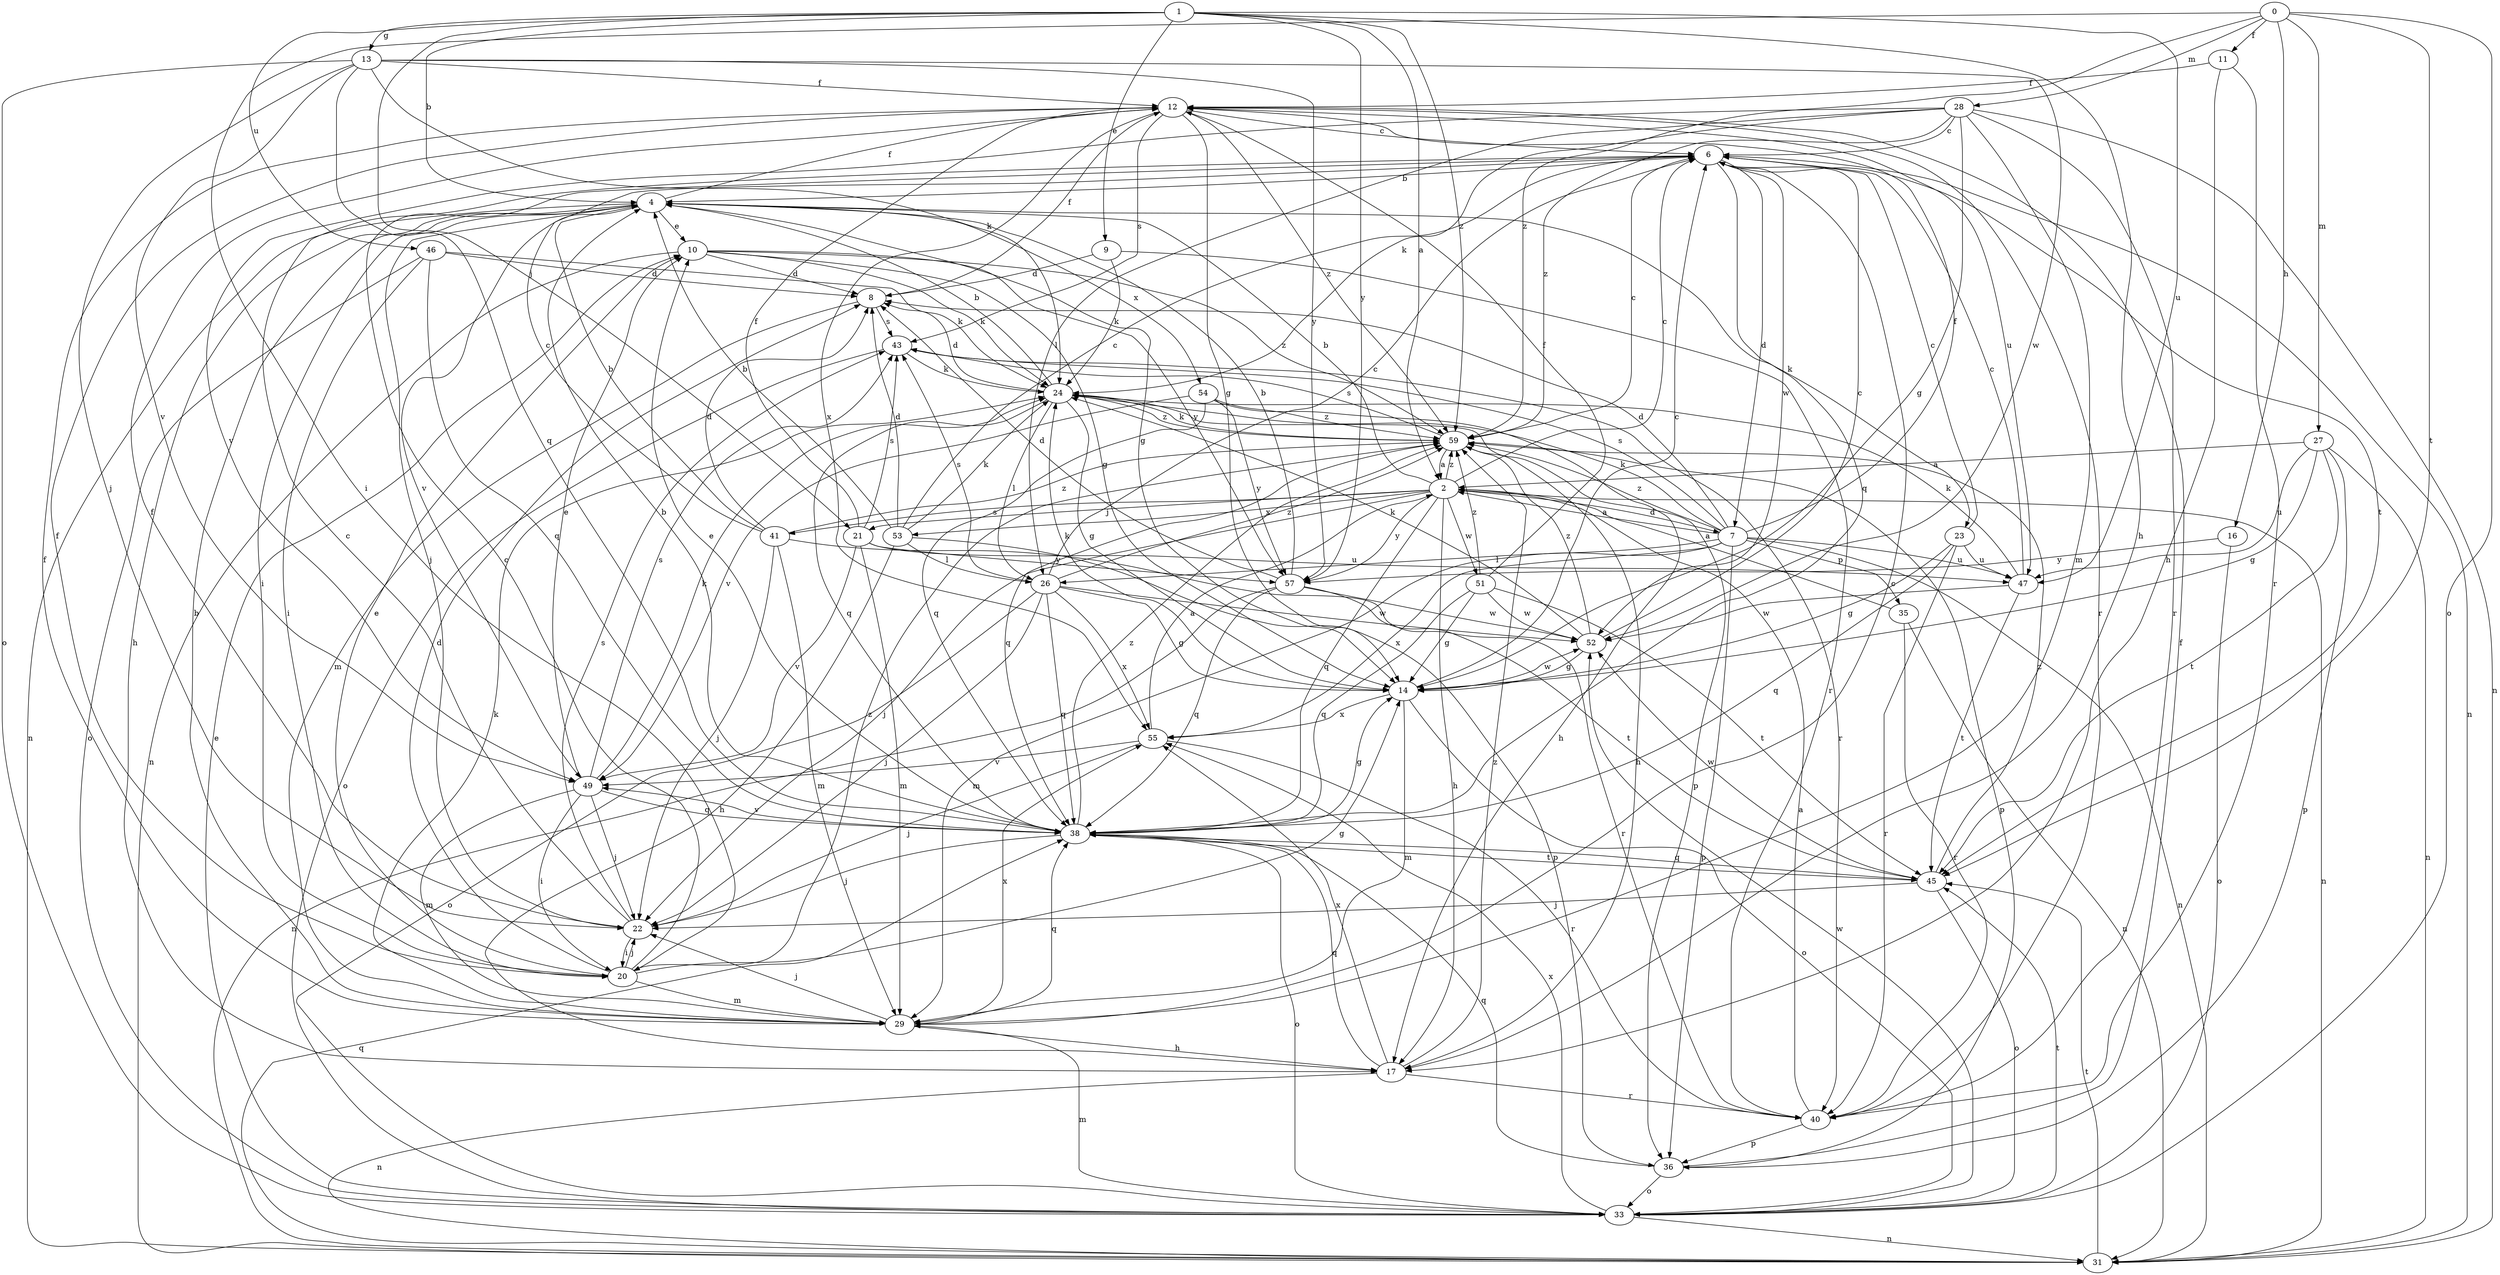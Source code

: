 strict digraph  {
0;
1;
2;
4;
6;
7;
8;
9;
10;
11;
12;
13;
14;
16;
17;
20;
21;
22;
23;
24;
26;
27;
28;
29;
31;
33;
35;
36;
38;
40;
41;
43;
45;
46;
47;
49;
51;
52;
53;
54;
55;
57;
59;
0 -> 11  [label=f];
0 -> 16  [label=h];
0 -> 20  [label=i];
0 -> 27  [label=m];
0 -> 28  [label=m];
0 -> 33  [label=o];
0 -> 45  [label=t];
0 -> 59  [label=z];
1 -> 2  [label=a];
1 -> 4  [label=b];
1 -> 9  [label=e];
1 -> 13  [label=g];
1 -> 17  [label=h];
1 -> 21  [label=j];
1 -> 46  [label=u];
1 -> 47  [label=u];
1 -> 57  [label=y];
1 -> 59  [label=z];
2 -> 4  [label=b];
2 -> 6  [label=c];
2 -> 7  [label=d];
2 -> 17  [label=h];
2 -> 21  [label=j];
2 -> 22  [label=j];
2 -> 31  [label=n];
2 -> 38  [label=q];
2 -> 41  [label=s];
2 -> 51  [label=w];
2 -> 53  [label=x];
2 -> 57  [label=y];
2 -> 59  [label=z];
4 -> 10  [label=e];
4 -> 12  [label=f];
4 -> 14  [label=g];
4 -> 17  [label=h];
4 -> 20  [label=i];
4 -> 22  [label=j];
4 -> 23  [label=k];
4 -> 31  [label=n];
4 -> 49  [label=v];
4 -> 54  [label=x];
6 -> 4  [label=b];
6 -> 7  [label=d];
6 -> 31  [label=n];
6 -> 38  [label=q];
6 -> 45  [label=t];
6 -> 52  [label=w];
7 -> 2  [label=a];
7 -> 8  [label=d];
7 -> 12  [label=f];
7 -> 24  [label=k];
7 -> 26  [label=l];
7 -> 29  [label=m];
7 -> 31  [label=n];
7 -> 35  [label=p];
7 -> 36  [label=p];
7 -> 43  [label=s];
7 -> 47  [label=u];
7 -> 55  [label=x];
7 -> 59  [label=z];
8 -> 12  [label=f];
8 -> 29  [label=m];
8 -> 43  [label=s];
9 -> 8  [label=d];
9 -> 24  [label=k];
9 -> 40  [label=r];
10 -> 8  [label=d];
10 -> 14  [label=g];
10 -> 24  [label=k];
10 -> 31  [label=n];
10 -> 57  [label=y];
10 -> 59  [label=z];
11 -> 12  [label=f];
11 -> 17  [label=h];
11 -> 40  [label=r];
12 -> 6  [label=c];
12 -> 14  [label=g];
12 -> 40  [label=r];
12 -> 43  [label=s];
12 -> 47  [label=u];
12 -> 55  [label=x];
12 -> 59  [label=z];
13 -> 12  [label=f];
13 -> 22  [label=j];
13 -> 24  [label=k];
13 -> 33  [label=o];
13 -> 38  [label=q];
13 -> 49  [label=v];
13 -> 52  [label=w];
13 -> 57  [label=y];
14 -> 6  [label=c];
14 -> 24  [label=k];
14 -> 29  [label=m];
14 -> 33  [label=o];
14 -> 52  [label=w];
14 -> 55  [label=x];
16 -> 33  [label=o];
16 -> 57  [label=y];
17 -> 31  [label=n];
17 -> 38  [label=q];
17 -> 40  [label=r];
17 -> 55  [label=x];
17 -> 59  [label=z];
20 -> 6  [label=c];
20 -> 8  [label=d];
20 -> 10  [label=e];
20 -> 12  [label=f];
20 -> 14  [label=g];
20 -> 22  [label=j];
20 -> 29  [label=m];
20 -> 59  [label=z];
21 -> 12  [label=f];
21 -> 29  [label=m];
21 -> 43  [label=s];
21 -> 47  [label=u];
21 -> 49  [label=v];
21 -> 57  [label=y];
22 -> 6  [label=c];
22 -> 12  [label=f];
22 -> 20  [label=i];
22 -> 43  [label=s];
23 -> 6  [label=c];
23 -> 14  [label=g];
23 -> 38  [label=q];
23 -> 40  [label=r];
23 -> 47  [label=u];
24 -> 4  [label=b];
24 -> 8  [label=d];
24 -> 14  [label=g];
24 -> 26  [label=l];
24 -> 36  [label=p];
24 -> 38  [label=q];
24 -> 59  [label=z];
26 -> 6  [label=c];
26 -> 14  [label=g];
26 -> 22  [label=j];
26 -> 33  [label=o];
26 -> 38  [label=q];
26 -> 43  [label=s];
26 -> 52  [label=w];
26 -> 55  [label=x];
26 -> 59  [label=z];
27 -> 2  [label=a];
27 -> 14  [label=g];
27 -> 31  [label=n];
27 -> 36  [label=p];
27 -> 45  [label=t];
27 -> 47  [label=u];
28 -> 6  [label=c];
28 -> 14  [label=g];
28 -> 24  [label=k];
28 -> 26  [label=l];
28 -> 29  [label=m];
28 -> 31  [label=n];
28 -> 40  [label=r];
28 -> 49  [label=v];
28 -> 59  [label=z];
29 -> 4  [label=b];
29 -> 6  [label=c];
29 -> 12  [label=f];
29 -> 17  [label=h];
29 -> 22  [label=j];
29 -> 24  [label=k];
29 -> 38  [label=q];
29 -> 55  [label=x];
31 -> 38  [label=q];
31 -> 45  [label=t];
33 -> 10  [label=e];
33 -> 29  [label=m];
33 -> 31  [label=n];
33 -> 45  [label=t];
33 -> 52  [label=w];
33 -> 55  [label=x];
35 -> 2  [label=a];
35 -> 31  [label=n];
35 -> 40  [label=r];
36 -> 12  [label=f];
36 -> 33  [label=o];
36 -> 38  [label=q];
38 -> 4  [label=b];
38 -> 10  [label=e];
38 -> 14  [label=g];
38 -> 22  [label=j];
38 -> 33  [label=o];
38 -> 45  [label=t];
38 -> 49  [label=v];
38 -> 59  [label=z];
40 -> 2  [label=a];
40 -> 36  [label=p];
41 -> 4  [label=b];
41 -> 6  [label=c];
41 -> 8  [label=d];
41 -> 22  [label=j];
41 -> 29  [label=m];
41 -> 40  [label=r];
41 -> 59  [label=z];
43 -> 24  [label=k];
43 -> 33  [label=o];
43 -> 40  [label=r];
45 -> 22  [label=j];
45 -> 33  [label=o];
45 -> 38  [label=q];
45 -> 52  [label=w];
45 -> 59  [label=z];
46 -> 8  [label=d];
46 -> 20  [label=i];
46 -> 24  [label=k];
46 -> 33  [label=o];
46 -> 38  [label=q];
47 -> 6  [label=c];
47 -> 24  [label=k];
47 -> 45  [label=t];
47 -> 52  [label=w];
49 -> 10  [label=e];
49 -> 20  [label=i];
49 -> 22  [label=j];
49 -> 24  [label=k];
49 -> 29  [label=m];
49 -> 38  [label=q];
49 -> 43  [label=s];
51 -> 12  [label=f];
51 -> 14  [label=g];
51 -> 38  [label=q];
51 -> 45  [label=t];
51 -> 52  [label=w];
51 -> 59  [label=z];
52 -> 6  [label=c];
52 -> 14  [label=g];
52 -> 24  [label=k];
52 -> 59  [label=z];
53 -> 4  [label=b];
53 -> 6  [label=c];
53 -> 8  [label=d];
53 -> 17  [label=h];
53 -> 24  [label=k];
53 -> 26  [label=l];
53 -> 36  [label=p];
54 -> 17  [label=h];
54 -> 38  [label=q];
54 -> 49  [label=v];
54 -> 57  [label=y];
54 -> 59  [label=z];
55 -> 2  [label=a];
55 -> 22  [label=j];
55 -> 40  [label=r];
55 -> 49  [label=v];
57 -> 4  [label=b];
57 -> 8  [label=d];
57 -> 31  [label=n];
57 -> 38  [label=q];
57 -> 45  [label=t];
57 -> 52  [label=w];
59 -> 2  [label=a];
59 -> 6  [label=c];
59 -> 17  [label=h];
59 -> 24  [label=k];
59 -> 36  [label=p];
59 -> 38  [label=q];
59 -> 43  [label=s];
}
